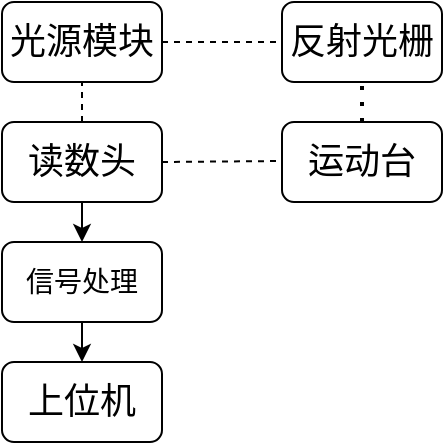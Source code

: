 <mxfile version="15.8.9" type="device"><diagram id="tEIP5WTQYKAaC1_D0dob" name="第 1 页"><mxGraphModel dx="1360" dy="802" grid="1" gridSize="10" guides="1" tooltips="1" connect="1" arrows="1" fold="1" page="1" pageScale="1" pageWidth="827" pageHeight="1169" math="0" shadow="0"><root><mxCell id="0"/><mxCell id="1" parent="0"/><mxCell id="1BAZj17GevqOMAD4M1LA-1" value="&lt;font style=&quot;font-size: 18px&quot;&gt;光源模块&lt;/font&gt;" style="rounded=1;whiteSpace=wrap;html=1;" vertex="1" parent="1"><mxGeometry x="160" y="200" width="80" height="40" as="geometry"/></mxCell><mxCell id="1BAZj17GevqOMAD4M1LA-5" value="&lt;font style=&quot;font-size: 18px&quot;&gt;读数头&lt;/font&gt;" style="rounded=1;whiteSpace=wrap;html=1;" vertex="1" parent="1"><mxGeometry x="160" y="260" width="80" height="40" as="geometry"/></mxCell><mxCell id="1BAZj17GevqOMAD4M1LA-8" value="&lt;font style=&quot;font-size: 14px&quot;&gt;信号处理&lt;/font&gt;" style="rounded=1;whiteSpace=wrap;html=1;" vertex="1" parent="1"><mxGeometry x="160" y="320" width="80" height="40" as="geometry"/></mxCell><mxCell id="1BAZj17GevqOMAD4M1LA-9" value="&lt;font style=&quot;font-size: 18px&quot;&gt;上位机&lt;/font&gt;" style="rounded=1;whiteSpace=wrap;html=1;" vertex="1" parent="1"><mxGeometry x="160" y="380" width="80" height="40" as="geometry"/></mxCell><mxCell id="1BAZj17GevqOMAD4M1LA-10" value="&lt;span style=&quot;font-size: 18px&quot;&gt;反射光栅&lt;/span&gt;" style="rounded=1;whiteSpace=wrap;html=1;" vertex="1" parent="1"><mxGeometry x="300" y="200" width="80" height="40" as="geometry"/></mxCell><mxCell id="1BAZj17GevqOMAD4M1LA-11" value="&lt;span style=&quot;font-size: 18px&quot;&gt;运动台&lt;/span&gt;" style="rounded=1;whiteSpace=wrap;html=1;" vertex="1" parent="1"><mxGeometry x="300" y="260" width="80" height="40" as="geometry"/></mxCell><mxCell id="1BAZj17GevqOMAD4M1LA-16" value="" style="endArrow=none;dashed=1;html=1;rounded=0;fontSize=18;exitX=1;exitY=0.5;exitDx=0;exitDy=0;entryX=0;entryY=0.5;entryDx=0;entryDy=0;" edge="1" parent="1" source="1BAZj17GevqOMAD4M1LA-1" target="1BAZj17GevqOMAD4M1LA-10"><mxGeometry width="50" height="50" relative="1" as="geometry"><mxPoint x="390" y="430" as="sourcePoint"/><mxPoint x="440" y="380" as="targetPoint"/></mxGeometry></mxCell><mxCell id="1BAZj17GevqOMAD4M1LA-18" value="" style="endArrow=none;dashed=1;html=1;rounded=0;fontSize=18;entryX=0;entryY=0.5;entryDx=0;entryDy=0;" edge="1" parent="1"><mxGeometry width="50" height="50" relative="1" as="geometry"><mxPoint x="240" y="280" as="sourcePoint"/><mxPoint x="300" y="279.5" as="targetPoint"/></mxGeometry></mxCell><mxCell id="1BAZj17GevqOMAD4M1LA-22" value="" style="endArrow=none;dashed=1;html=1;rounded=0;fontSize=18;entryX=0.5;entryY=1;entryDx=0;entryDy=0;exitX=0.5;exitY=0;exitDx=0;exitDy=0;" edge="1" parent="1" source="1BAZj17GevqOMAD4M1LA-5" target="1BAZj17GevqOMAD4M1LA-1"><mxGeometry width="50" height="50" relative="1" as="geometry"><mxPoint x="390" y="430" as="sourcePoint"/><mxPoint x="440" y="380" as="targetPoint"/></mxGeometry></mxCell><mxCell id="1BAZj17GevqOMAD4M1LA-23" value="" style="endArrow=none;dashed=1;html=1;dashPattern=1 3;strokeWidth=2;rounded=0;fontSize=18;entryX=0.5;entryY=1;entryDx=0;entryDy=0;exitX=0.5;exitY=0;exitDx=0;exitDy=0;" edge="1" parent="1" source="1BAZj17GevqOMAD4M1LA-11" target="1BAZj17GevqOMAD4M1LA-10"><mxGeometry width="50" height="50" relative="1" as="geometry"><mxPoint x="390" y="430" as="sourcePoint"/><mxPoint x="440" y="380" as="targetPoint"/></mxGeometry></mxCell><mxCell id="1BAZj17GevqOMAD4M1LA-24" value="" style="endArrow=classic;html=1;rounded=0;fontSize=18;exitX=0.5;exitY=1;exitDx=0;exitDy=0;entryX=0.5;entryY=0;entryDx=0;entryDy=0;" edge="1" parent="1" source="1BAZj17GevqOMAD4M1LA-5" target="1BAZj17GevqOMAD4M1LA-8"><mxGeometry width="50" height="50" relative="1" as="geometry"><mxPoint x="390" y="430" as="sourcePoint"/><mxPoint x="440" y="380" as="targetPoint"/></mxGeometry></mxCell><mxCell id="1BAZj17GevqOMAD4M1LA-25" value="" style="endArrow=classic;html=1;rounded=0;fontSize=18;exitX=0.5;exitY=1;exitDx=0;exitDy=0;entryX=0.5;entryY=0;entryDx=0;entryDy=0;" edge="1" parent="1" source="1BAZj17GevqOMAD4M1LA-8" target="1BAZj17GevqOMAD4M1LA-9"><mxGeometry width="50" height="50" relative="1" as="geometry"><mxPoint x="390" y="430" as="sourcePoint"/><mxPoint x="440" y="380" as="targetPoint"/></mxGeometry></mxCell></root></mxGraphModel></diagram></mxfile>